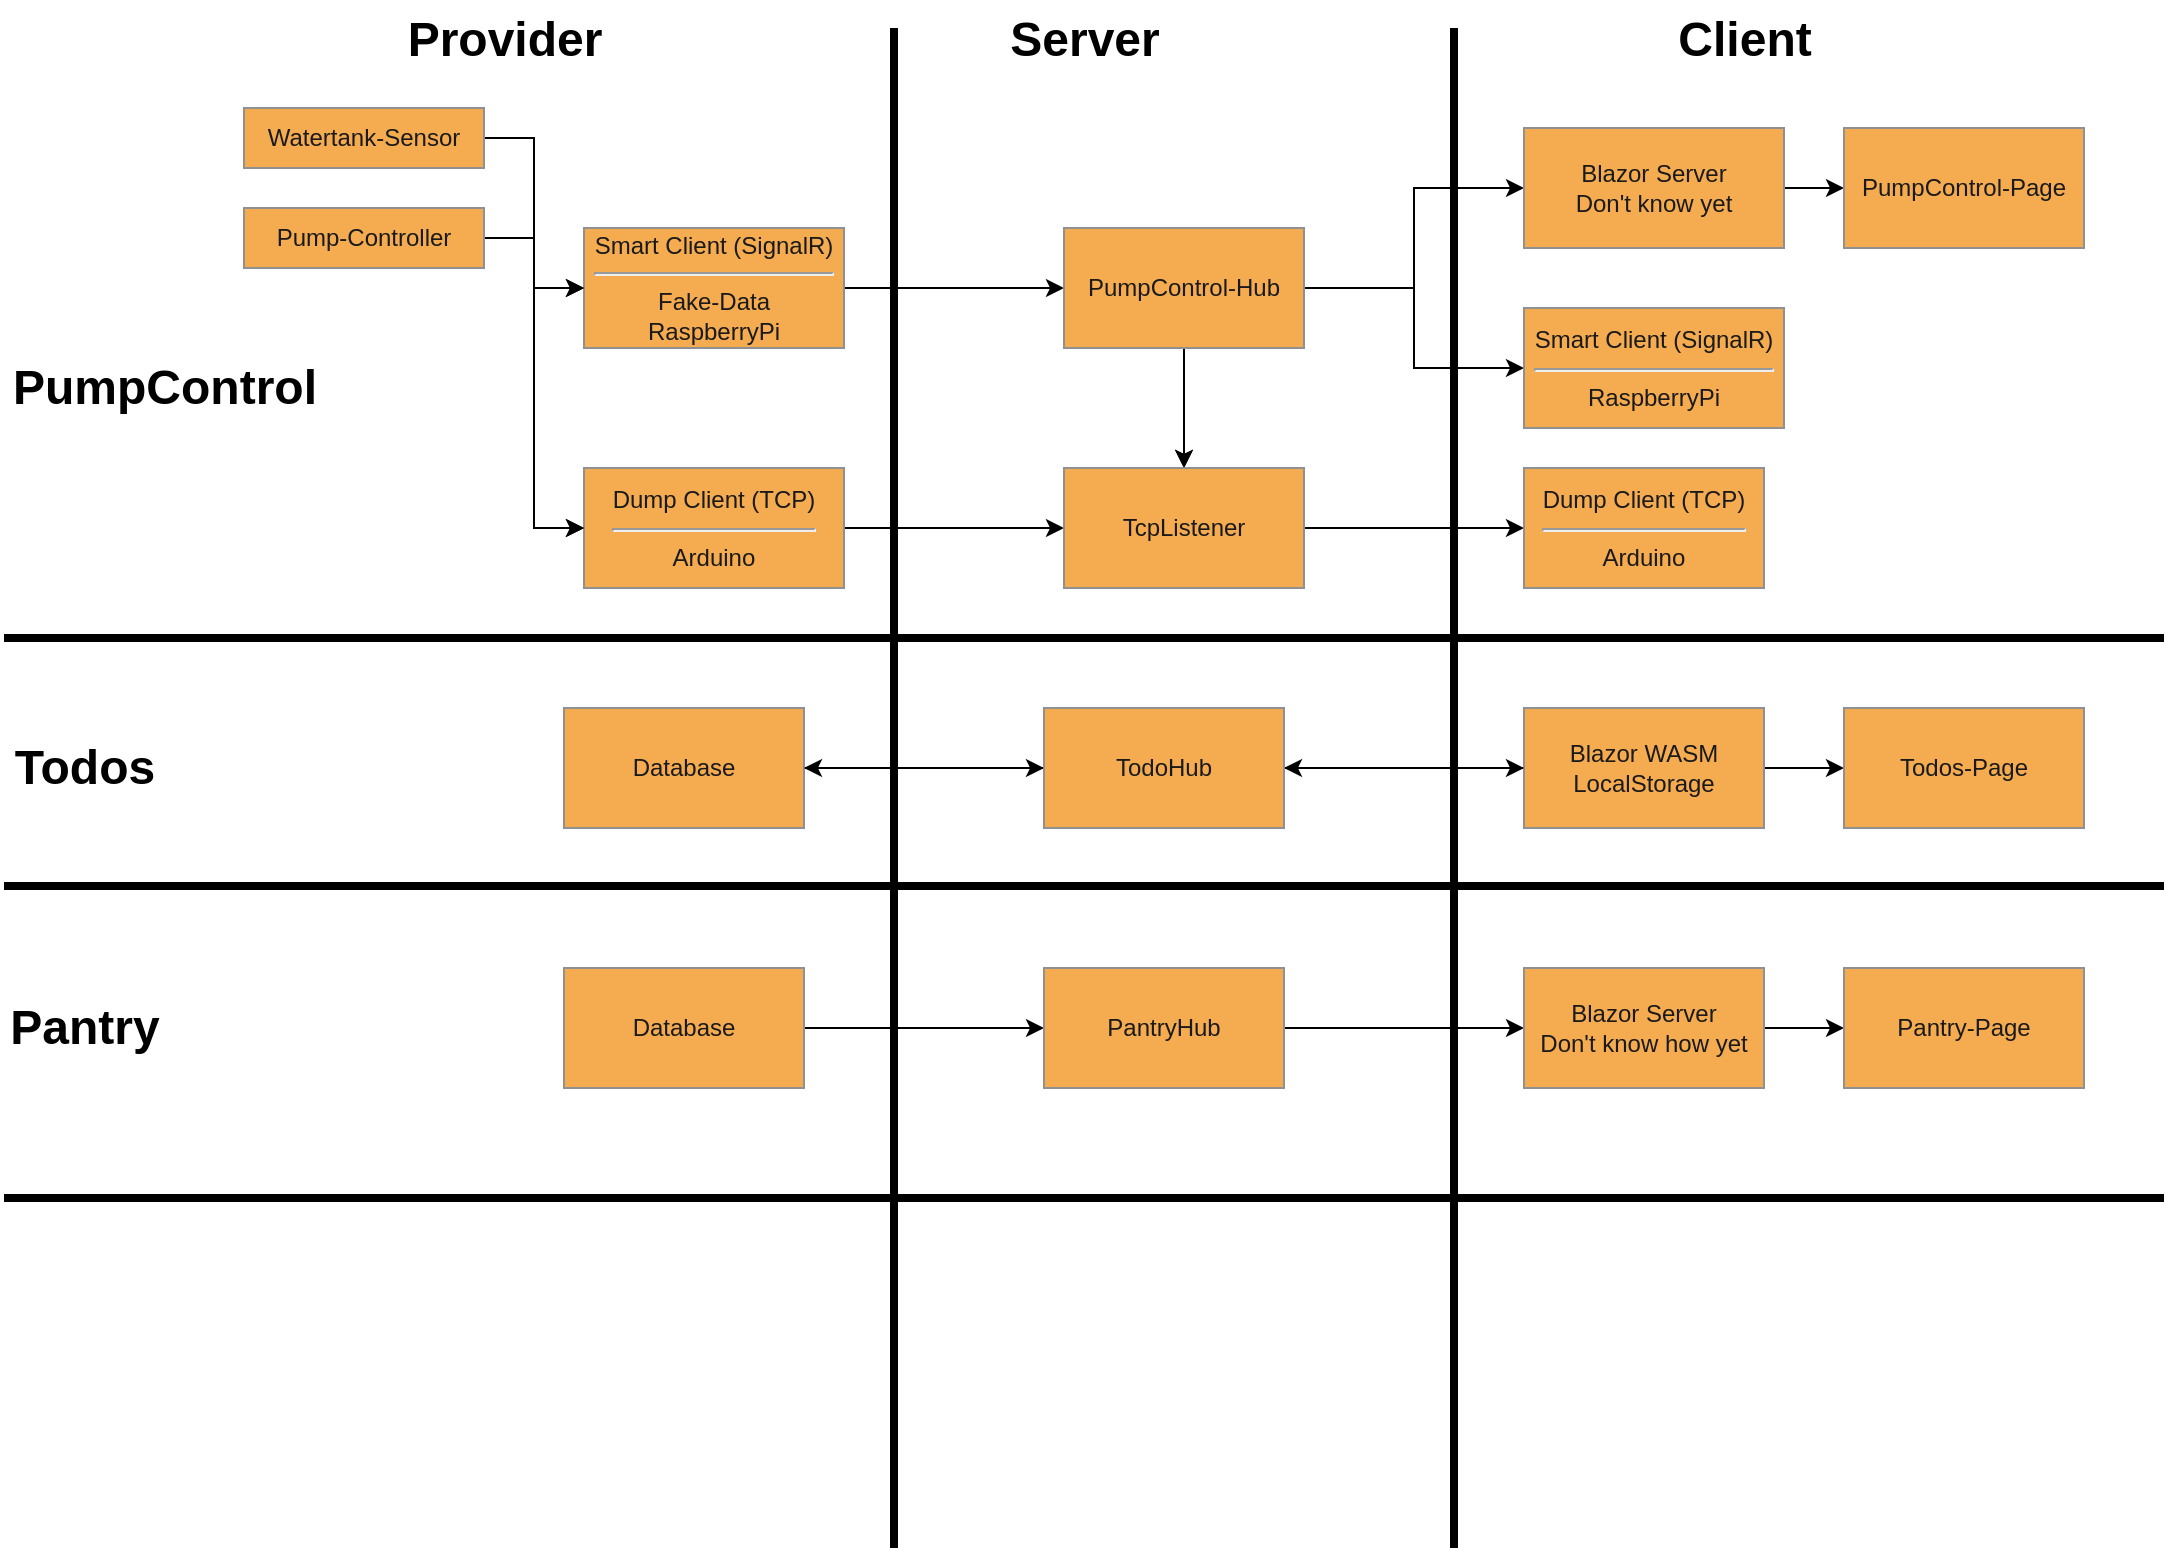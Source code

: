 <mxfile version="14.7.4" type="embed"><diagram id="6S-CpnNjieM1FnQHdhQr" name="Page-1"><mxGraphModel dx="1580" dy="670" grid="1" gridSize="10" guides="1" tooltips="1" connect="1" arrows="1" fold="1" page="1" pageScale="1" pageWidth="1169" pageHeight="827" background="none" math="0" shadow="0"><root><mxCell id="0"/><mxCell id="1" parent="0"/><mxCell id="3uPyM4dLJkamjNfrwiah-6" value="" style="line;strokeWidth=4;direction=south;html=1;perimeter=backbonePerimeter;points=[];outlineConnect=0;" parent="1" vertex="1"><mxGeometry x="760" y="40" width="10" height="760" as="geometry"/></mxCell><mxCell id="3uPyM4dLJkamjNfrwiah-5" value="" style="line;strokeWidth=4;direction=south;html=1;perimeter=backbonePerimeter;points=[];outlineConnect=0;" parent="1" vertex="1"><mxGeometry x="480" y="40" width="10" height="760" as="geometry"/></mxCell><mxCell id="6" style="edgeStyle=orthogonalEdgeStyle;rounded=0;orthogonalLoop=1;jettySize=auto;html=1;" edge="1" parent="1" source="lvuvdrBWyZiA24m6l7V2-1" target="lvuvdrBWyZiA24m6l7V2-2"><mxGeometry relative="1" as="geometry"/></mxCell><mxCell id="lvuvdrBWyZiA24m6l7V2-1" value="&lt;div&gt;Smart Client (SignalR)&lt;/div&gt;&lt;div&gt;&lt;hr&gt;&lt;/div&gt;&lt;div&gt;Fake-Data&lt;/div&gt;&lt;div&gt;RaspberryPi&lt;/div&gt;" style="rounded=0;whiteSpace=wrap;html=1;fillColor=#F5AB50;strokeColor=#909090;fontColor=#1A1A1A;" parent="1" vertex="1"><mxGeometry x="330" y="140" width="130" height="60" as="geometry"/></mxCell><mxCell id="3uPyM4dLJkamjNfrwiah-38" style="edgeStyle=orthogonalEdgeStyle;rounded=0;orthogonalLoop=1;jettySize=auto;html=1;entryX=0.5;entryY=0;entryDx=0;entryDy=0;" parent="1" source="lvuvdrBWyZiA24m6l7V2-2" target="aUC-sAqKPHOMLerEOEC_-3" edge="1"><mxGeometry relative="1" as="geometry"/></mxCell><mxCell id="2" style="edgeStyle=orthogonalEdgeStyle;rounded=0;orthogonalLoop=1;jettySize=auto;html=1;" edge="1" parent="1" source="lvuvdrBWyZiA24m6l7V2-2" target="3uPyM4dLJkamjNfrwiah-26"><mxGeometry relative="1" as="geometry"/></mxCell><mxCell id="4" style="edgeStyle=orthogonalEdgeStyle;rounded=0;orthogonalLoop=1;jettySize=auto;html=1;" edge="1" parent="1" source="lvuvdrBWyZiA24m6l7V2-2"><mxGeometry relative="1" as="geometry"><mxPoint x="630" y="260" as="targetPoint"/></mxGeometry></mxCell><mxCell id="5" style="edgeStyle=orthogonalEdgeStyle;rounded=0;orthogonalLoop=1;jettySize=auto;html=1;entryX=0;entryY=0.5;entryDx=0;entryDy=0;" edge="1" parent="1" source="lvuvdrBWyZiA24m6l7V2-2" target="POxlMTt3T_DVdTNcK8oy-4"><mxGeometry relative="1" as="geometry"/></mxCell><mxCell id="lvuvdrBWyZiA24m6l7V2-2" value="&lt;div&gt;PumpControl-Hub&lt;/div&gt;" style="rounded=0;whiteSpace=wrap;html=1;fillColor=#F5AB50;strokeColor=#909090;fontColor=#1A1A1A;" parent="1" vertex="1"><mxGeometry x="570" y="140" width="120" height="60" as="geometry"/></mxCell><mxCell id="3uPyM4dLJkamjNfrwiah-2" style="edgeStyle=orthogonalEdgeStyle;rounded=0;orthogonalLoop=1;jettySize=auto;html=1;exitX=1;exitY=0.5;exitDx=0;exitDy=0;" parent="1" source="POxlMTt3T_DVdTNcK8oy-4" target="3uPyM4dLJkamjNfrwiah-1" edge="1"><mxGeometry relative="1" as="geometry"/></mxCell><mxCell id="3uPyM4dLJkamjNfrwiah-11" style="edgeStyle=orthogonalEdgeStyle;rounded=0;orthogonalLoop=1;jettySize=auto;html=1;entryX=0;entryY=0.5;entryDx=0;entryDy=0;" parent="1" source="lvuvdrBWyZiA24m6l7V2-7" target="3uPyM4dLJkamjNfrwiah-10" edge="1"><mxGeometry relative="1" as="geometry"/></mxCell><mxCell id="3uPyM4dLJkamjNfrwiah-14" style="edgeStyle=orthogonalEdgeStyle;rounded=0;orthogonalLoop=1;jettySize=auto;html=1;entryX=1;entryY=0.5;entryDx=0;entryDy=0;" parent="1" source="lvuvdrBWyZiA24m6l7V2-7" target="3uPyM4dLJkamjNfrwiah-12" edge="1"><mxGeometry relative="1" as="geometry"/></mxCell><mxCell id="lvuvdrBWyZiA24m6l7V2-7" value="&lt;div&gt;Blazor WASM&lt;/div&gt;&lt;div&gt;LocalStorage&lt;/div&gt;" style="rounded=0;whiteSpace=wrap;html=1;fillColor=#F5AB50;strokeColor=#909090;fontColor=#1A1A1A;" parent="1" vertex="1"><mxGeometry x="800" y="380" width="120" height="60" as="geometry"/></mxCell><mxCell id="7" style="edgeStyle=orthogonalEdgeStyle;rounded=0;orthogonalLoop=1;jettySize=auto;html=1;" edge="1" parent="1" source="aUC-sAqKPHOMLerEOEC_-2" target="aUC-sAqKPHOMLerEOEC_-3"><mxGeometry relative="1" as="geometry"/></mxCell><mxCell id="aUC-sAqKPHOMLerEOEC_-2" value="Dump Client (TCP)&lt;br&gt;&lt;hr&gt;Arduino" style="rounded=0;whiteSpace=wrap;html=1;fillColor=#F5AB50;strokeColor=#909090;fontColor=#1A1A1A;" parent="1" vertex="1"><mxGeometry x="330" y="260" width="130" height="60" as="geometry"/></mxCell><mxCell id="3uPyM4dLJkamjNfrwiah-37" style="edgeStyle=orthogonalEdgeStyle;rounded=0;orthogonalLoop=1;jettySize=auto;html=1;entryX=0;entryY=0.5;entryDx=0;entryDy=0;" parent="1" source="aUC-sAqKPHOMLerEOEC_-3" target="3uPyM4dLJkamjNfrwiah-27" edge="1"><mxGeometry relative="1" as="geometry"/></mxCell><mxCell id="aUC-sAqKPHOMLerEOEC_-3" value="TcpListener" style="rounded=0;whiteSpace=wrap;html=1;fillColor=#F5AB50;strokeColor=#909090;fontColor=#1A1A1A;" parent="1" vertex="1"><mxGeometry x="570" y="260" width="120" height="60" as="geometry"/></mxCell><mxCell id="d6hwshYgIRkwfRydFrzc-7" value="Provider" style="text;html=1;fontSize=24;fontStyle=1;verticalAlign=middle;align=center;" parent="1" vertex="1"><mxGeometry x="240" y="26" width="100" height="40" as="geometry"/></mxCell><mxCell id="POxlMTt3T_DVdTNcK8oy-1" value="Server" style="text;html=1;fontSize=24;fontStyle=1;verticalAlign=middle;align=center;" parent="1" vertex="1"><mxGeometry x="530" y="26" width="100" height="40" as="geometry"/></mxCell><mxCell id="POxlMTt3T_DVdTNcK8oy-2" value="Client" style="text;html=1;fontSize=24;fontStyle=1;verticalAlign=middle;align=center;" parent="1" vertex="1"><mxGeometry x="860" y="26" width="100" height="40" as="geometry"/></mxCell><mxCell id="POxlMTt3T_DVdTNcK8oy-4" value="&lt;div&gt;Blazor Server&lt;/div&gt;&lt;div&gt;Don't know yet&lt;/div&gt;" style="rounded=0;whiteSpace=wrap;html=1;fillColor=#F5AB50;strokeColor=#909090;fontColor=#1A1A1A;" parent="1" vertex="1"><mxGeometry x="800" y="90" width="130" height="60" as="geometry"/></mxCell><mxCell id="3uPyM4dLJkamjNfrwiah-16" style="edgeStyle=orthogonalEdgeStyle;rounded=0;orthogonalLoop=1;jettySize=auto;html=1;entryX=0;entryY=0.5;entryDx=0;entryDy=0;" parent="1" source="POxlMTt3T_DVdTNcK8oy-8" target="3uPyM4dLJkamjNfrwiah-12" edge="1"><mxGeometry relative="1" as="geometry"/></mxCell><mxCell id="POxlMTt3T_DVdTNcK8oy-8" value="Database" style="rounded=0;whiteSpace=wrap;html=1;fillColor=#F5AB50;strokeColor=#909090;fontColor=#1A1A1A;" parent="1" vertex="1"><mxGeometry x="320" y="380" width="120" height="60" as="geometry"/></mxCell><mxCell id="3uPyM4dLJkamjNfrwiah-1" value="PumpControl-Page" style="rounded=0;whiteSpace=wrap;html=1;fillColor=#F5AB50;strokeColor=#909090;fontColor=#1A1A1A;" parent="1" vertex="1"><mxGeometry x="960" y="90" width="120" height="60" as="geometry"/></mxCell><mxCell id="3uPyM4dLJkamjNfrwiah-3" value="PumpControl" style="text;html=1;fontSize=24;fontStyle=1;verticalAlign=middle;align=center;" parent="1" vertex="1"><mxGeometry x="40" y="200" width="160" height="40" as="geometry"/></mxCell><mxCell id="3uPyM4dLJkamjNfrwiah-4" value="" style="line;strokeWidth=4;html=1;perimeter=backbonePerimeter;points=[];outlineConnect=0;" parent="1" vertex="1"><mxGeometry x="40" y="340" width="1080" height="10" as="geometry"/></mxCell><mxCell id="3uPyM4dLJkamjNfrwiah-7" value="" style="line;strokeWidth=4;html=1;perimeter=backbonePerimeter;points=[];outlineConnect=0;" parent="1" vertex="1"><mxGeometry x="40" y="464" width="1080" height="10" as="geometry"/></mxCell><mxCell id="3uPyM4dLJkamjNfrwiah-8" value="Todos" style="text;html=1;fontSize=24;fontStyle=1;verticalAlign=middle;align=center;" parent="1" vertex="1"><mxGeometry x="40" y="390" width="80" height="40" as="geometry"/></mxCell><mxCell id="3uPyM4dLJkamjNfrwiah-10" value="Todos-Page" style="rounded=0;whiteSpace=wrap;html=1;fillColor=#F5AB50;strokeColor=#909090;fontColor=#1A1A1A;" parent="1" vertex="1"><mxGeometry x="960" y="380" width="120" height="60" as="geometry"/></mxCell><mxCell id="3uPyM4dLJkamjNfrwiah-13" style="edgeStyle=orthogonalEdgeStyle;rounded=0;orthogonalLoop=1;jettySize=auto;html=1;entryX=0;entryY=0.5;entryDx=0;entryDy=0;" parent="1" source="3uPyM4dLJkamjNfrwiah-12" target="lvuvdrBWyZiA24m6l7V2-7" edge="1"><mxGeometry relative="1" as="geometry"/></mxCell><mxCell id="3uPyM4dLJkamjNfrwiah-15" style="edgeStyle=orthogonalEdgeStyle;rounded=0;orthogonalLoop=1;jettySize=auto;html=1;entryX=1;entryY=0.5;entryDx=0;entryDy=0;" parent="1" source="3uPyM4dLJkamjNfrwiah-12" target="POxlMTt3T_DVdTNcK8oy-8" edge="1"><mxGeometry relative="1" as="geometry"/></mxCell><mxCell id="3uPyM4dLJkamjNfrwiah-12" value="&lt;div&gt;TodoHub&lt;/div&gt;" style="rounded=0;whiteSpace=wrap;html=1;fillColor=#F5AB50;strokeColor=#909090;fontColor=#1A1A1A;" parent="1" vertex="1"><mxGeometry x="560" y="380" width="120" height="60" as="geometry"/></mxCell><mxCell id="3uPyM4dLJkamjNfrwiah-17" value="Pantry" style="text;html=1;fontSize=24;fontStyle=1;verticalAlign=middle;align=center;" parent="1" vertex="1"><mxGeometry x="40" y="520" width="80" height="40" as="geometry"/></mxCell><mxCell id="3uPyM4dLJkamjNfrwiah-24" style="edgeStyle=orthogonalEdgeStyle;rounded=0;orthogonalLoop=1;jettySize=auto;html=1;entryX=0;entryY=0.5;entryDx=0;entryDy=0;" parent="1" source="3uPyM4dLJkamjNfrwiah-18" target="3uPyM4dLJkamjNfrwiah-19" edge="1"><mxGeometry relative="1" as="geometry"/></mxCell><mxCell id="3uPyM4dLJkamjNfrwiah-18" value="Database" style="rounded=0;whiteSpace=wrap;html=1;fillColor=#F5AB50;strokeColor=#909090;fontColor=#1A1A1A;" parent="1" vertex="1"><mxGeometry x="320" y="510" width="120" height="60" as="geometry"/></mxCell><mxCell id="3uPyM4dLJkamjNfrwiah-23" style="edgeStyle=orthogonalEdgeStyle;rounded=0;orthogonalLoop=1;jettySize=auto;html=1;entryX=0;entryY=0.5;entryDx=0;entryDy=0;" parent="1" source="3uPyM4dLJkamjNfrwiah-19" target="3uPyM4dLJkamjNfrwiah-20" edge="1"><mxGeometry relative="1" as="geometry"/></mxCell><mxCell id="3uPyM4dLJkamjNfrwiah-19" value="PantryHub" style="rounded=0;whiteSpace=wrap;html=1;fillColor=#F5AB50;strokeColor=#909090;fontColor=#1A1A1A;" parent="1" vertex="1"><mxGeometry x="560" y="510" width="120" height="60" as="geometry"/></mxCell><mxCell id="3uPyM4dLJkamjNfrwiah-22" style="edgeStyle=orthogonalEdgeStyle;rounded=0;orthogonalLoop=1;jettySize=auto;html=1;entryX=0;entryY=0.5;entryDx=0;entryDy=0;" parent="1" source="3uPyM4dLJkamjNfrwiah-20" target="3uPyM4dLJkamjNfrwiah-21" edge="1"><mxGeometry relative="1" as="geometry"/></mxCell><mxCell id="3uPyM4dLJkamjNfrwiah-20" value="Blazor Server&lt;br&gt;Don't know how yet" style="rounded=0;whiteSpace=wrap;html=1;fillColor=#F5AB50;strokeColor=#909090;fontColor=#1A1A1A;" parent="1" vertex="1"><mxGeometry x="800" y="510" width="120" height="60" as="geometry"/></mxCell><mxCell id="3uPyM4dLJkamjNfrwiah-21" value="Pantry-Page" style="rounded=0;whiteSpace=wrap;html=1;fillColor=#F5AB50;strokeColor=#909090;fontColor=#1A1A1A;" parent="1" vertex="1"><mxGeometry x="960" y="510" width="120" height="60" as="geometry"/></mxCell><mxCell id="3uPyM4dLJkamjNfrwiah-25" value="" style="line;strokeWidth=4;html=1;perimeter=backbonePerimeter;points=[];outlineConnect=0;" parent="1" vertex="1"><mxGeometry x="40" y="620" width="1080" height="10" as="geometry"/></mxCell><mxCell id="3uPyM4dLJkamjNfrwiah-26" value="&lt;div&gt;Smart Client (SignalR)&lt;/div&gt;&lt;div&gt;&lt;hr&gt;RaspberryPi&lt;/div&gt;" style="rounded=0;whiteSpace=wrap;html=1;fillColor=#F5AB50;strokeColor=#909090;fontColor=#1A1A1A;" parent="1" vertex="1"><mxGeometry x="800" y="180" width="130" height="60" as="geometry"/></mxCell><mxCell id="3uPyM4dLJkamjNfrwiah-27" value="Dump Client (TCP)&lt;br&gt;&lt;hr&gt;Arduino" style="rounded=0;whiteSpace=wrap;html=1;fillColor=#F5AB50;strokeColor=#909090;fontColor=#1A1A1A;" parent="1" vertex="1"><mxGeometry x="800" y="260" width="120" height="60" as="geometry"/></mxCell><mxCell id="3uPyM4dLJkamjNfrwiah-31" style="edgeStyle=orthogonalEdgeStyle;rounded=0;orthogonalLoop=1;jettySize=auto;html=1;entryX=0;entryY=0.5;entryDx=0;entryDy=0;" parent="1" source="3uPyM4dLJkamjNfrwiah-29" target="lvuvdrBWyZiA24m6l7V2-1" edge="1"><mxGeometry relative="1" as="geometry"/></mxCell><mxCell id="3uPyM4dLJkamjNfrwiah-32" style="edgeStyle=orthogonalEdgeStyle;rounded=0;orthogonalLoop=1;jettySize=auto;html=1;entryX=0;entryY=0.5;entryDx=0;entryDy=0;" parent="1" source="3uPyM4dLJkamjNfrwiah-29" target="aUC-sAqKPHOMLerEOEC_-2" edge="1"><mxGeometry relative="1" as="geometry"/></mxCell><mxCell id="3uPyM4dLJkamjNfrwiah-29" value="Watertank-Sensor" style="rounded=0;whiteSpace=wrap;html=1;fillColor=#F5AB50;strokeColor=#909090;fontColor=#1A1A1A;" parent="1" vertex="1"><mxGeometry x="160" y="80" width="120" height="30" as="geometry"/></mxCell><mxCell id="3uPyM4dLJkamjNfrwiah-33" style="edgeStyle=orthogonalEdgeStyle;rounded=0;orthogonalLoop=1;jettySize=auto;html=1;entryX=0;entryY=0.5;entryDx=0;entryDy=0;" parent="1" source="3uPyM4dLJkamjNfrwiah-30" target="lvuvdrBWyZiA24m6l7V2-1" edge="1"><mxGeometry relative="1" as="geometry"/></mxCell><mxCell id="3uPyM4dLJkamjNfrwiah-34" style="edgeStyle=orthogonalEdgeStyle;rounded=0;orthogonalLoop=1;jettySize=auto;html=1;entryX=0;entryY=0.5;entryDx=0;entryDy=0;" parent="1" source="3uPyM4dLJkamjNfrwiah-30" target="aUC-sAqKPHOMLerEOEC_-2" edge="1"><mxGeometry relative="1" as="geometry"/></mxCell><mxCell id="3uPyM4dLJkamjNfrwiah-30" value="Pump-Controller" style="rounded=0;whiteSpace=wrap;html=1;fillColor=#F5AB50;strokeColor=#909090;fontColor=#1A1A1A;" parent="1" vertex="1"><mxGeometry x="160" y="130" width="120" height="30" as="geometry"/></mxCell></root></mxGraphModel></diagram></mxfile>